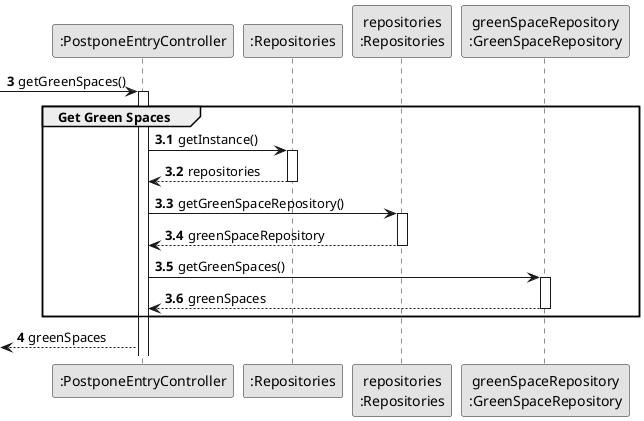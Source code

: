 @startuml
skinparam monochrome true
skinparam packageStyle rectangle
skinparam shadowing false

participant ":PostponeEntryController" as CTRL
participant ":Repositories" as RepositorySingleton
participant "repositories\n:Repositories" as PLAT
participant "greenSpaceRepository\n:GreenSpaceRepository" as GreenSpaceRepository

autonumber 3
-> CTRL : getGreenSpaces()

autonumber 3.1

activate CTRL
    group Get Green Spaces
           CTRL -> RepositorySingleton : getInstance()
           activate RepositorySingleton

           RepositorySingleton --> CTRL: repositories
           deactivate RepositorySingleton

           CTRL -> PLAT : getGreenSpaceRepository()
           activate PLAT

           PLAT --> CTRL: greenSpaceRepository
           deactivate PLAT

           CTRL -> GreenSpaceRepository : getGreenSpaces()
           activate GreenSpaceRepository

           GreenSpaceRepository --> CTRL : greenSpaces
           deactivate GreenSpaceRepository

end group
autonumber 4
<-- CTRL : greenSpaces

@enduml